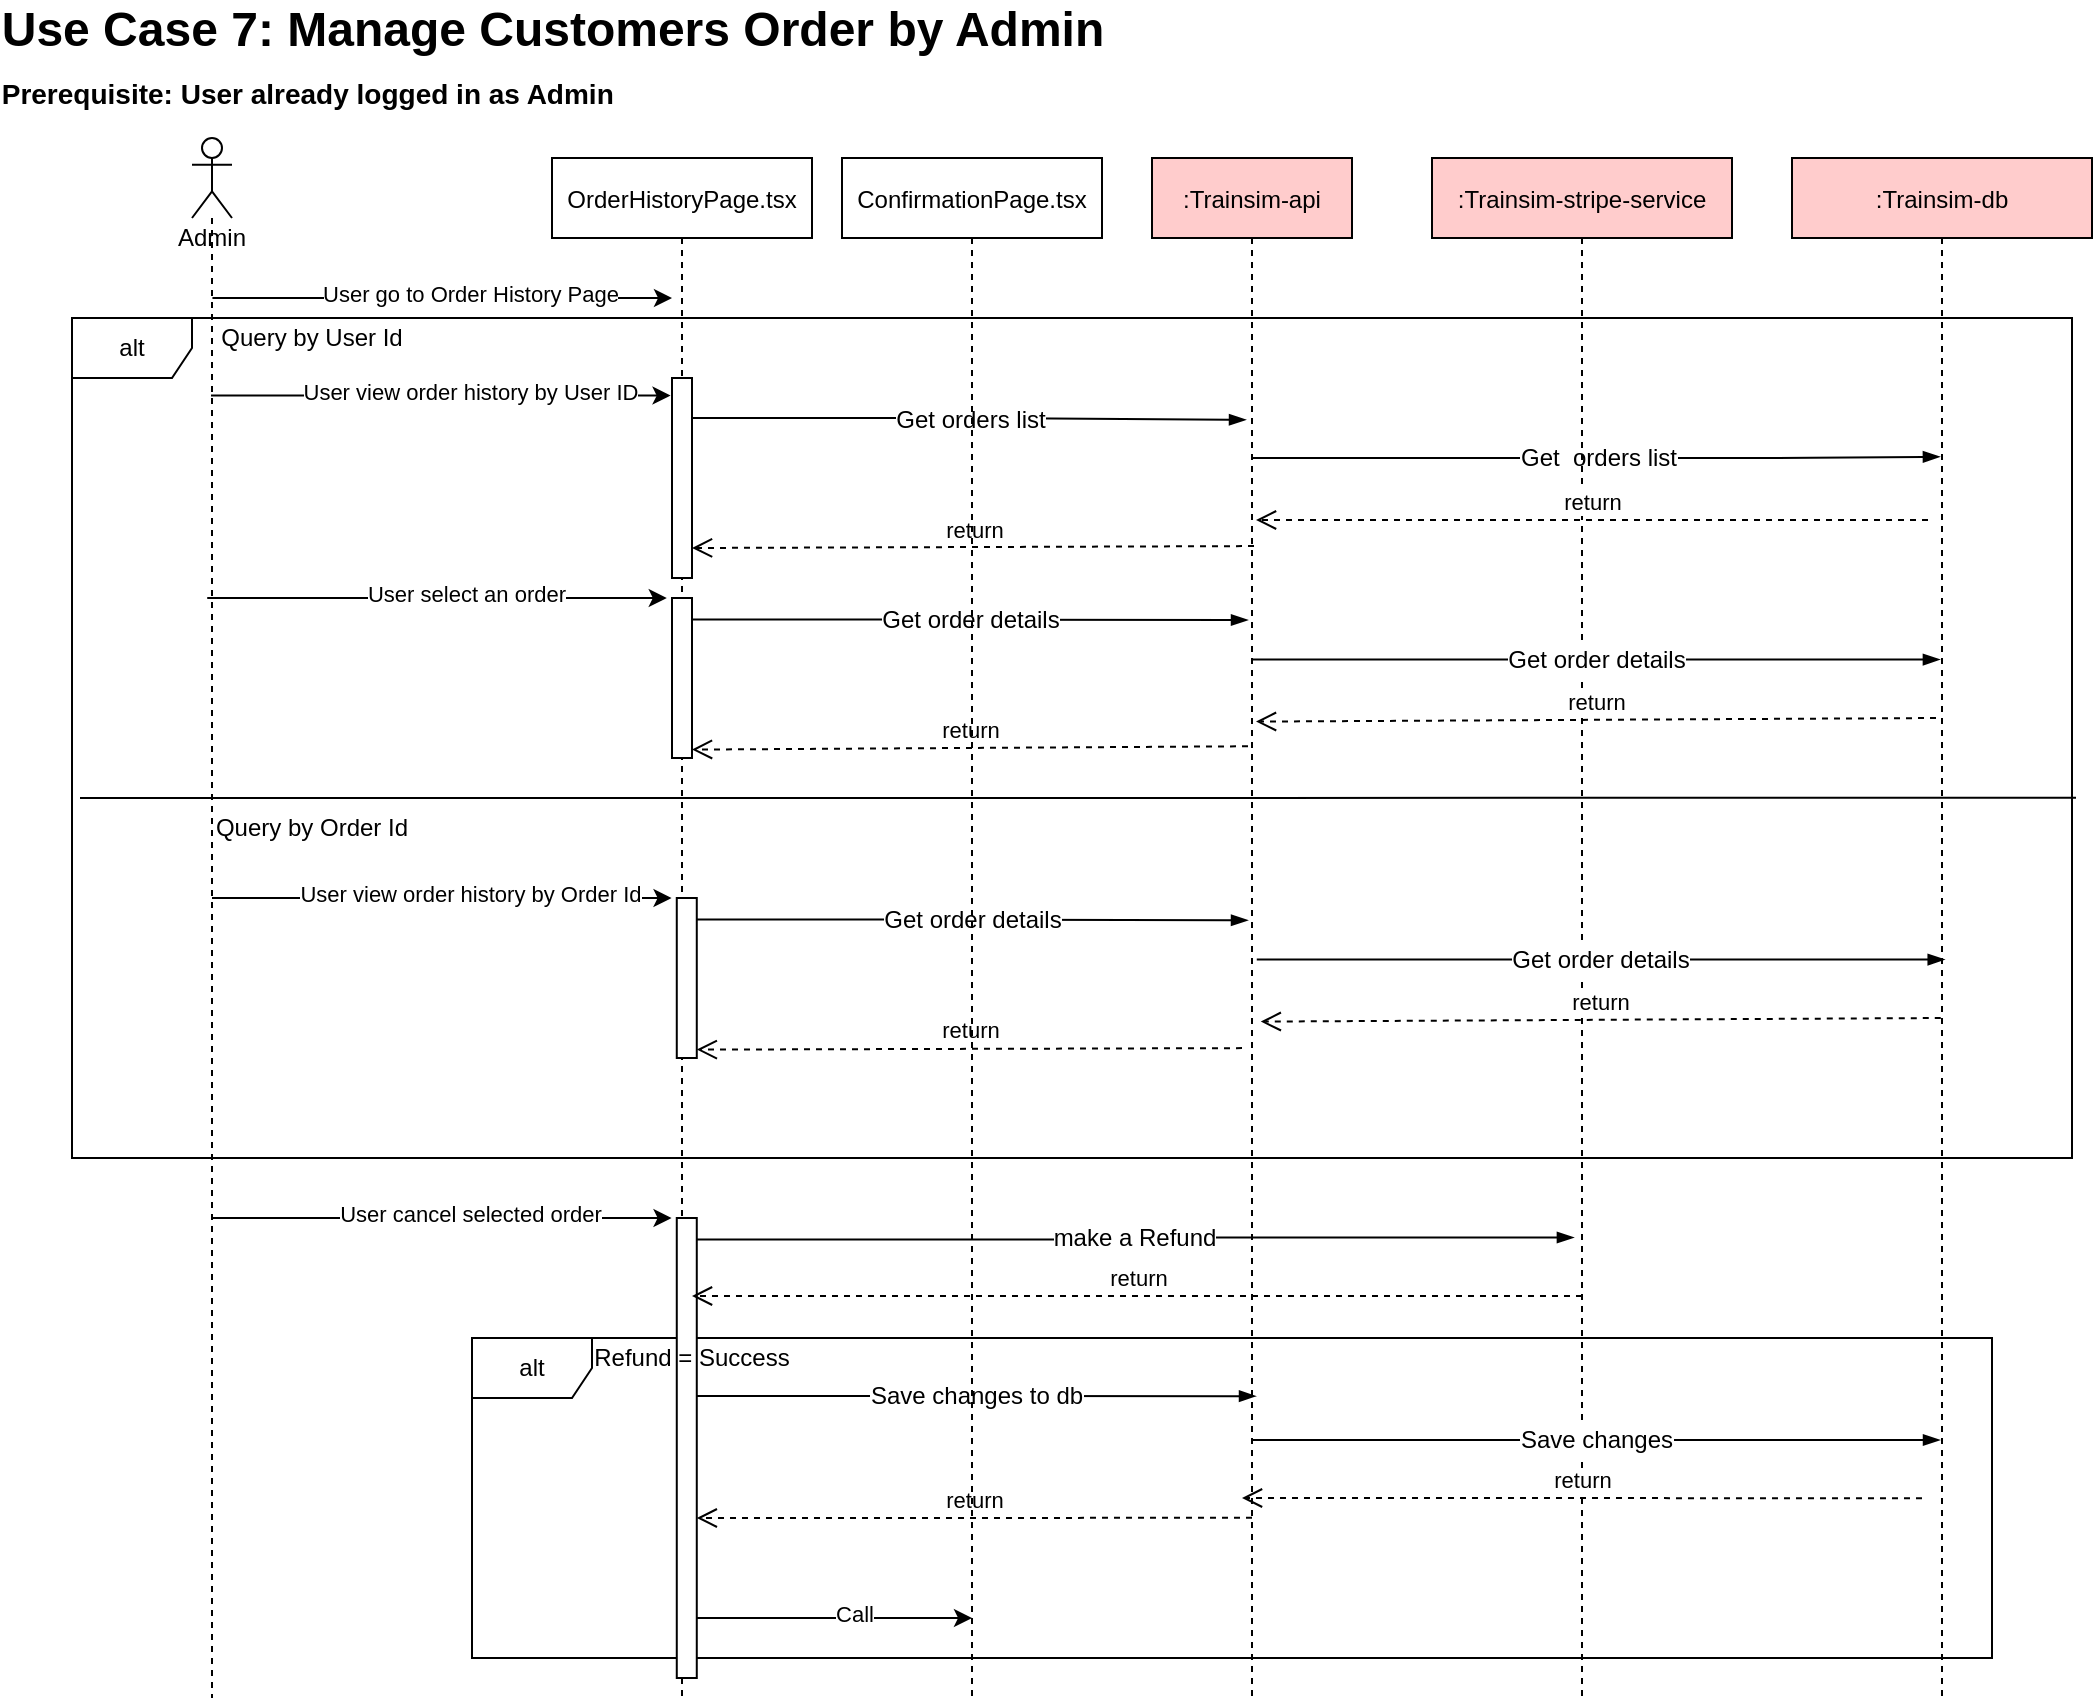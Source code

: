 <mxfile version="15.0.2" type="device"><diagram id="o4qLAX4rg9BE-Im4RTzr" name="Page-1"><mxGraphModel dx="1022" dy="379" grid="1" gridSize="10" guides="1" tooltips="1" connect="1" arrows="1" fold="1" page="1" pageScale="1" pageWidth="1400" pageHeight="850" math="0" shadow="0"><root><mxCell id="0"/><mxCell id="1" parent="0"/><mxCell id="3fI9n7-We6dRVfE8ter_-61" value="alt" style="shape=umlFrame;whiteSpace=wrap;html=1;" parent="1" vertex="1"><mxGeometry x="240" y="670" width="760" height="160" as="geometry"/></mxCell><mxCell id="3fI9n7-We6dRVfE8ter_-55" value="alt" style="shape=umlFrame;whiteSpace=wrap;html=1;" parent="1" vertex="1"><mxGeometry x="40" y="160" width="1000" height="420" as="geometry"/></mxCell><mxCell id="3fI9n7-We6dRVfE8ter_-1" value="OrderHistoryPage.tsx" style="shape=umlLifeline;perimeter=lifelinePerimeter;container=1;collapsible=0;recursiveResize=0;rounded=0;shadow=0;strokeWidth=1;" parent="1" vertex="1"><mxGeometry x="280" y="80" width="130" height="770" as="geometry"/></mxCell><mxCell id="3fI9n7-We6dRVfE8ter_-14" value="Get orders list" style="edgeStyle=elbowEdgeStyle;fontSize=12;html=1;endArrow=blockThin;endFill=1;entryX=0.47;entryY=0.17;entryDx=0;entryDy=0;entryPerimeter=0;" parent="3fI9n7-We6dRVfE8ter_-1" target="3fI9n7-We6dRVfE8ter_-4" edge="1"><mxGeometry width="160" relative="1" as="geometry"><mxPoint x="70" y="130" as="sourcePoint"/><mxPoint x="309" y="129.2" as="targetPoint"/></mxGeometry></mxCell><mxCell id="3fI9n7-We6dRVfE8ter_-20" value="" style="html=1;points=[];perimeter=orthogonalPerimeter;" parent="3fI9n7-We6dRVfE8ter_-1" vertex="1"><mxGeometry x="60" y="220" width="10" height="80" as="geometry"/></mxCell><mxCell id="3fI9n7-We6dRVfE8ter_-2" value="Admin" style="shape=umlLifeline;participant=umlActor;perimeter=lifelinePerimeter;whiteSpace=wrap;html=1;container=1;collapsible=0;recursiveResize=0;verticalAlign=top;spacingTop=36;outlineConnect=0;" parent="1" vertex="1"><mxGeometry x="100" y="70" width="20" height="780" as="geometry"/></mxCell><mxCell id="3fI9n7-We6dRVfE8ter_-3" value="Use Case 7: Manage Customers Order by Admin&lt;br&gt;&lt;div style=&quot;text-align: left&quot;&gt;&lt;span style=&quot;font-size: 14px&quot;&gt;Prerequisite: User already logged in as Admin&lt;/span&gt;&lt;/div&gt;" style="text;strokeColor=none;fillColor=none;html=1;fontSize=24;fontStyle=1;verticalAlign=middle;align=center;" parent="1" vertex="1"><mxGeometry x="20" y="10" width="520" height="40" as="geometry"/></mxCell><mxCell id="3fI9n7-We6dRVfE8ter_-4" value=":Trainsim-api" style="shape=umlLifeline;perimeter=lifelinePerimeter;container=1;collapsible=0;recursiveResize=0;rounded=0;shadow=0;strokeWidth=1;fillColor=#FFCCCC;" parent="1" vertex="1"><mxGeometry x="580" y="80" width="100" height="770" as="geometry"/></mxCell><mxCell id="3fI9n7-We6dRVfE8ter_-17" value="Get&amp;nbsp; orders list" style="edgeStyle=elbowEdgeStyle;fontSize=12;html=1;endArrow=blockThin;endFill=1;entryX=0.493;entryY=0.194;entryDx=0;entryDy=0;entryPerimeter=0;" parent="3fI9n7-We6dRVfE8ter_-4" target="3fI9n7-We6dRVfE8ter_-6" edge="1"><mxGeometry width="160" relative="1" as="geometry"><mxPoint x="50" y="150" as="sourcePoint"/><mxPoint x="210" y="150" as="targetPoint"/><Array as="points"><mxPoint x="320" y="160"/></Array></mxGeometry></mxCell><mxCell id="3fI9n7-We6dRVfE8ter_-5" value=":Trainsim-stripe-service" style="shape=umlLifeline;perimeter=lifelinePerimeter;container=1;collapsible=0;recursiveResize=0;rounded=0;shadow=0;strokeWidth=1;fillColor=#FFCCCC;" parent="1" vertex="1"><mxGeometry x="720" y="80" width="150" height="770" as="geometry"/></mxCell><mxCell id="3fI9n7-We6dRVfE8ter_-6" value=":Trainsim-db" style="shape=umlLifeline;perimeter=lifelinePerimeter;container=1;collapsible=0;recursiveResize=0;rounded=0;shadow=0;strokeWidth=1;fillColor=#FFCCCC;" parent="1" vertex="1"><mxGeometry x="900" y="80" width="150" height="770" as="geometry"/></mxCell><mxCell id="3fI9n7-We6dRVfE8ter_-7" value="" style="endArrow=classic;html=1;entryX=0.456;entryY=0.197;entryDx=0;entryDy=0;entryPerimeter=0;" parent="1" edge="1"><mxGeometry width="50" height="50" relative="1" as="geometry"><mxPoint x="109.5" y="198.8" as="sourcePoint"/><mxPoint x="339.28" y="198.8" as="targetPoint"/></mxGeometry></mxCell><mxCell id="3fI9n7-We6dRVfE8ter_-8" value="User view order history by User ID" style="edgeLabel;html=1;align=center;verticalAlign=middle;resizable=0;points=[];" parent="3fI9n7-We6dRVfE8ter_-7" vertex="1" connectable="0"><mxGeometry x="0.116" y="2" relative="1" as="geometry"><mxPoint x="1" as="offset"/></mxGeometry></mxCell><mxCell id="3fI9n7-We6dRVfE8ter_-12" value="" style="html=1;points=[];perimeter=orthogonalPerimeter;" parent="1" vertex="1"><mxGeometry x="340" y="190" width="10" height="100" as="geometry"/></mxCell><mxCell id="3fI9n7-We6dRVfE8ter_-15" value="" style="endArrow=classic;html=1;entryX=0.456;entryY=0.197;entryDx=0;entryDy=0;entryPerimeter=0;" parent="1" edge="1"><mxGeometry width="50" height="50" relative="1" as="geometry"><mxPoint x="110.22" y="150.0" as="sourcePoint"/><mxPoint x="340" y="150.0" as="targetPoint"/></mxGeometry></mxCell><mxCell id="3fI9n7-We6dRVfE8ter_-16" value="User go to Order History Page" style="edgeLabel;html=1;align=center;verticalAlign=middle;resizable=0;points=[];" parent="3fI9n7-We6dRVfE8ter_-15" vertex="1" connectable="0"><mxGeometry x="0.116" y="2" relative="1" as="geometry"><mxPoint x="1" as="offset"/></mxGeometry></mxCell><mxCell id="3fI9n7-We6dRVfE8ter_-18" value="return" style="html=1;verticalAlign=bottom;endArrow=open;dashed=1;endSize=8;" parent="1" edge="1"><mxGeometry relative="1" as="geometry"><mxPoint x="968" y="261" as="sourcePoint"/><mxPoint x="632" y="261" as="targetPoint"/></mxGeometry></mxCell><mxCell id="3fI9n7-We6dRVfE8ter_-19" value="return" style="html=1;verticalAlign=bottom;endArrow=open;dashed=1;endSize=8;exitX=0.51;exitY=0.252;exitDx=0;exitDy=0;exitPerimeter=0;" parent="1" source="3fI9n7-We6dRVfE8ter_-4" edge="1"><mxGeometry relative="1" as="geometry"><mxPoint x="588" y="274.5" as="sourcePoint"/><mxPoint x="350" y="275" as="targetPoint"/></mxGeometry></mxCell><mxCell id="3fI9n7-We6dRVfE8ter_-21" value="" style="endArrow=classic;html=1;entryX=0.456;entryY=0.197;entryDx=0;entryDy=0;entryPerimeter=0;" parent="1" edge="1"><mxGeometry width="50" height="50" relative="1" as="geometry"><mxPoint x="107.61" y="300.0" as="sourcePoint"/><mxPoint x="337.39" y="300.0" as="targetPoint"/></mxGeometry></mxCell><mxCell id="3fI9n7-We6dRVfE8ter_-22" value="User select an order" style="edgeLabel;html=1;align=center;verticalAlign=middle;resizable=0;points=[];" parent="3fI9n7-We6dRVfE8ter_-21" vertex="1" connectable="0"><mxGeometry x="0.116" y="2" relative="1" as="geometry"><mxPoint x="1" as="offset"/></mxGeometry></mxCell><mxCell id="3fI9n7-We6dRVfE8ter_-23" value="Get order details" style="edgeStyle=elbowEdgeStyle;fontSize=12;html=1;endArrow=blockThin;endFill=1;entryX=0.48;entryY=0.3;entryDx=0;entryDy=0;entryPerimeter=0;" parent="1" target="3fI9n7-We6dRVfE8ter_-4" edge="1"><mxGeometry width="160" relative="1" as="geometry"><mxPoint x="350" y="310.8" as="sourcePoint"/><mxPoint x="589" y="310.0" as="targetPoint"/></mxGeometry></mxCell><mxCell id="3fI9n7-We6dRVfE8ter_-24" value="Get order details" style="edgeStyle=elbowEdgeStyle;fontSize=12;html=1;endArrow=blockThin;endFill=1;entryX=0.493;entryY=0.375;entryDx=0;entryDy=0;entryPerimeter=0;" parent="1" edge="1"><mxGeometry width="160" relative="1" as="geometry"><mxPoint x="630" y="330.8" as="sourcePoint"/><mxPoint x="973.95" y="330.8" as="targetPoint"/></mxGeometry></mxCell><mxCell id="3fI9n7-We6dRVfE8ter_-25" value="return" style="html=1;verticalAlign=bottom;endArrow=open;dashed=1;endSize=8;" parent="1" edge="1"><mxGeometry relative="1" as="geometry"><mxPoint x="972" y="360" as="sourcePoint"/><mxPoint x="632" y="361.8" as="targetPoint"/></mxGeometry></mxCell><mxCell id="3fI9n7-We6dRVfE8ter_-26" value="return" style="html=1;verticalAlign=bottom;endArrow=open;dashed=1;endSize=8;exitX=0.48;exitY=0.382;exitDx=0;exitDy=0;exitPerimeter=0;" parent="1" source="3fI9n7-We6dRVfE8ter_-4" edge="1"><mxGeometry relative="1" as="geometry"><mxPoint x="588" y="375.3" as="sourcePoint"/><mxPoint x="350" y="375.8" as="targetPoint"/></mxGeometry></mxCell><mxCell id="3fI9n7-We6dRVfE8ter_-34" value="" style="html=1;points=[];perimeter=orthogonalPerimeter;" parent="1" vertex="1"><mxGeometry x="342.39" y="450" width="10" height="80" as="geometry"/></mxCell><mxCell id="3fI9n7-We6dRVfE8ter_-35" value="" style="endArrow=classic;html=1;entryX=0.456;entryY=0.197;entryDx=0;entryDy=0;entryPerimeter=0;" parent="1" edge="1"><mxGeometry width="50" height="50" relative="1" as="geometry"><mxPoint x="110.0" y="450" as="sourcePoint"/><mxPoint x="339.78" y="450" as="targetPoint"/></mxGeometry></mxCell><mxCell id="3fI9n7-We6dRVfE8ter_-36" value="User view order history by Order Id" style="edgeLabel;html=1;align=center;verticalAlign=middle;resizable=0;points=[];" parent="3fI9n7-We6dRVfE8ter_-35" vertex="1" connectable="0"><mxGeometry x="0.116" y="2" relative="1" as="geometry"><mxPoint x="1" as="offset"/></mxGeometry></mxCell><mxCell id="3fI9n7-We6dRVfE8ter_-37" value="Get order details" style="edgeStyle=elbowEdgeStyle;fontSize=12;html=1;endArrow=blockThin;endFill=1;entryX=0.48;entryY=0.495;entryDx=0;entryDy=0;entryPerimeter=0;" parent="1" target="3fI9n7-We6dRVfE8ter_-4" edge="1"><mxGeometry width="160" relative="1" as="geometry"><mxPoint x="352.39" y="460.8" as="sourcePoint"/><mxPoint x="591.39" y="460" as="targetPoint"/></mxGeometry></mxCell><mxCell id="3fI9n7-We6dRVfE8ter_-38" value="Get order details" style="edgeStyle=elbowEdgeStyle;fontSize=12;html=1;endArrow=blockThin;endFill=1;entryX=0.493;entryY=0.375;entryDx=0;entryDy=0;entryPerimeter=0;" parent="1" edge="1"><mxGeometry width="160" relative="1" as="geometry"><mxPoint x="632.39" y="480.8" as="sourcePoint"/><mxPoint x="976.34" y="480.8" as="targetPoint"/></mxGeometry></mxCell><mxCell id="3fI9n7-We6dRVfE8ter_-39" value="return" style="html=1;verticalAlign=bottom;endArrow=open;dashed=1;endSize=8;" parent="1" edge="1"><mxGeometry relative="1" as="geometry"><mxPoint x="974.39" y="510" as="sourcePoint"/><mxPoint x="634.39" y="511.8" as="targetPoint"/></mxGeometry></mxCell><mxCell id="3fI9n7-We6dRVfE8ter_-40" value="return" style="html=1;verticalAlign=bottom;endArrow=open;dashed=1;endSize=8;exitX=0.45;exitY=0.578;exitDx=0;exitDy=0;exitPerimeter=0;" parent="1" source="3fI9n7-We6dRVfE8ter_-4" edge="1"><mxGeometry relative="1" as="geometry"><mxPoint x="590.39" y="525.3" as="sourcePoint"/><mxPoint x="352.39" y="525.8" as="targetPoint"/></mxGeometry></mxCell><mxCell id="3fI9n7-We6dRVfE8ter_-41" value="" style="html=1;points=[];perimeter=orthogonalPerimeter;" parent="1" vertex="1"><mxGeometry x="342.39" y="610" width="10" height="230" as="geometry"/></mxCell><mxCell id="3fI9n7-We6dRVfE8ter_-42" value="" style="endArrow=classic;html=1;entryX=0.456;entryY=0.197;entryDx=0;entryDy=0;entryPerimeter=0;" parent="1" edge="1"><mxGeometry width="50" height="50" relative="1" as="geometry"><mxPoint x="110" y="610" as="sourcePoint"/><mxPoint x="339.78" y="610" as="targetPoint"/></mxGeometry></mxCell><mxCell id="3fI9n7-We6dRVfE8ter_-43" value="User cancel selected order" style="edgeLabel;html=1;align=center;verticalAlign=middle;resizable=0;points=[];" parent="3fI9n7-We6dRVfE8ter_-42" vertex="1" connectable="0"><mxGeometry x="0.116" y="2" relative="1" as="geometry"><mxPoint x="1" as="offset"/></mxGeometry></mxCell><mxCell id="3fI9n7-We6dRVfE8ter_-44" value="make a Refund" style="edgeStyle=elbowEdgeStyle;fontSize=12;html=1;endArrow=blockThin;endFill=1;entryX=0.473;entryY=0.701;entryDx=0;entryDy=0;entryPerimeter=0;" parent="1" target="3fI9n7-We6dRVfE8ter_-5" edge="1"><mxGeometry width="160" relative="1" as="geometry"><mxPoint x="352.39" y="620.8" as="sourcePoint"/><mxPoint x="591.39" y="620" as="targetPoint"/></mxGeometry></mxCell><mxCell id="3fI9n7-We6dRVfE8ter_-46" value="return" style="html=1;verticalAlign=bottom;endArrow=open;dashed=1;endSize=8;exitX=0.5;exitY=0.739;exitDx=0;exitDy=0;exitPerimeter=0;" parent="1" source="3fI9n7-We6dRVfE8ter_-5" edge="1"><mxGeometry relative="1" as="geometry"><mxPoint x="750.0" y="649.1" as="sourcePoint"/><mxPoint x="350" y="649" as="targetPoint"/></mxGeometry></mxCell><mxCell id="3fI9n7-We6dRVfE8ter_-48" value="Save changes to db" style="edgeStyle=elbowEdgeStyle;fontSize=12;html=1;endArrow=blockThin;endFill=1;entryX=0.52;entryY=0.804;entryDx=0;entryDy=0;entryPerimeter=0;" parent="1" target="3fI9n7-We6dRVfE8ter_-4" edge="1"><mxGeometry width="160" relative="1" as="geometry"><mxPoint x="352.39" y="699" as="sourcePoint"/><mxPoint x="590" y="699" as="targetPoint"/></mxGeometry></mxCell><mxCell id="3fI9n7-We6dRVfE8ter_-49" value="return" style="html=1;verticalAlign=bottom;endArrow=open;dashed=1;endSize=8;exitX=0.5;exitY=0.883;exitDx=0;exitDy=0;exitPerimeter=0;" parent="1" source="3fI9n7-We6dRVfE8ter_-4" edge="1"><mxGeometry relative="1" as="geometry"><mxPoint x="590" y="760" as="sourcePoint"/><mxPoint x="352.39" y="760" as="targetPoint"/></mxGeometry></mxCell><mxCell id="3fI9n7-We6dRVfE8ter_-50" value="Save changes" style="edgeStyle=elbowEdgeStyle;fontSize=12;html=1;endArrow=blockThin;endFill=1;" parent="1" edge="1"><mxGeometry width="160" relative="1" as="geometry"><mxPoint x="630" y="721" as="sourcePoint"/><mxPoint x="974" y="721" as="targetPoint"/></mxGeometry></mxCell><mxCell id="3fI9n7-We6dRVfE8ter_-51" value="return" style="html=1;verticalAlign=bottom;endArrow=open;dashed=1;endSize=8;" parent="1" edge="1"><mxGeometry relative="1" as="geometry"><mxPoint x="965" y="750.1" as="sourcePoint"/><mxPoint x="625" y="750" as="targetPoint"/></mxGeometry></mxCell><mxCell id="3fI9n7-We6dRVfE8ter_-56" value="Query by User Id" style="text;html=1;strokeColor=none;fillColor=none;align=center;verticalAlign=middle;whiteSpace=wrap;rounded=0;" parent="1" vertex="1"><mxGeometry x="110" y="160" width="100" height="20" as="geometry"/></mxCell><mxCell id="3fI9n7-We6dRVfE8ter_-58" value="" style="endArrow=none;html=1;entryX=1.002;entryY=0.571;entryDx=0;entryDy=0;entryPerimeter=0;" parent="1" target="3fI9n7-We6dRVfE8ter_-55" edge="1"><mxGeometry width="50" height="50" relative="1" as="geometry"><mxPoint x="44" y="400" as="sourcePoint"/><mxPoint x="80" y="380" as="targetPoint"/><Array as="points"><mxPoint x="550" y="400"/></Array></mxGeometry></mxCell><mxCell id="3fI9n7-We6dRVfE8ter_-59" value="Query by Order Id" style="text;html=1;strokeColor=none;fillColor=none;align=center;verticalAlign=middle;whiteSpace=wrap;rounded=0;" parent="1" vertex="1"><mxGeometry x="110" y="405" width="100" height="20" as="geometry"/></mxCell><mxCell id="3fI9n7-We6dRVfE8ter_-63" value="Refund = Success" style="text;html=1;strokeColor=none;fillColor=none;align=center;verticalAlign=middle;whiteSpace=wrap;rounded=0;" parent="1" vertex="1"><mxGeometry x="300" y="670" width="100" height="20" as="geometry"/></mxCell><mxCell id="3fI9n7-We6dRVfE8ter_-65" value="ConfirmationPage.tsx" style="shape=umlLifeline;perimeter=lifelinePerimeter;container=1;collapsible=0;recursiveResize=0;rounded=0;shadow=0;strokeWidth=1;" parent="1" vertex="1"><mxGeometry x="425" y="80" width="130" height="770" as="geometry"/></mxCell><mxCell id="3fI9n7-We6dRVfE8ter_-68" value="" style="endArrow=classic;html=1;" parent="1" edge="1"><mxGeometry width="50" height="50" relative="1" as="geometry"><mxPoint x="352.39" y="810" as="sourcePoint"/><mxPoint x="490" y="810" as="targetPoint"/></mxGeometry></mxCell><mxCell id="3fI9n7-We6dRVfE8ter_-69" value="Call" style="edgeLabel;html=1;align=center;verticalAlign=middle;resizable=0;points=[];" parent="3fI9n7-We6dRVfE8ter_-68" vertex="1" connectable="0"><mxGeometry x="0.116" y="2" relative="1" as="geometry"><mxPoint x="1" as="offset"/></mxGeometry></mxCell></root></mxGraphModel></diagram></mxfile>